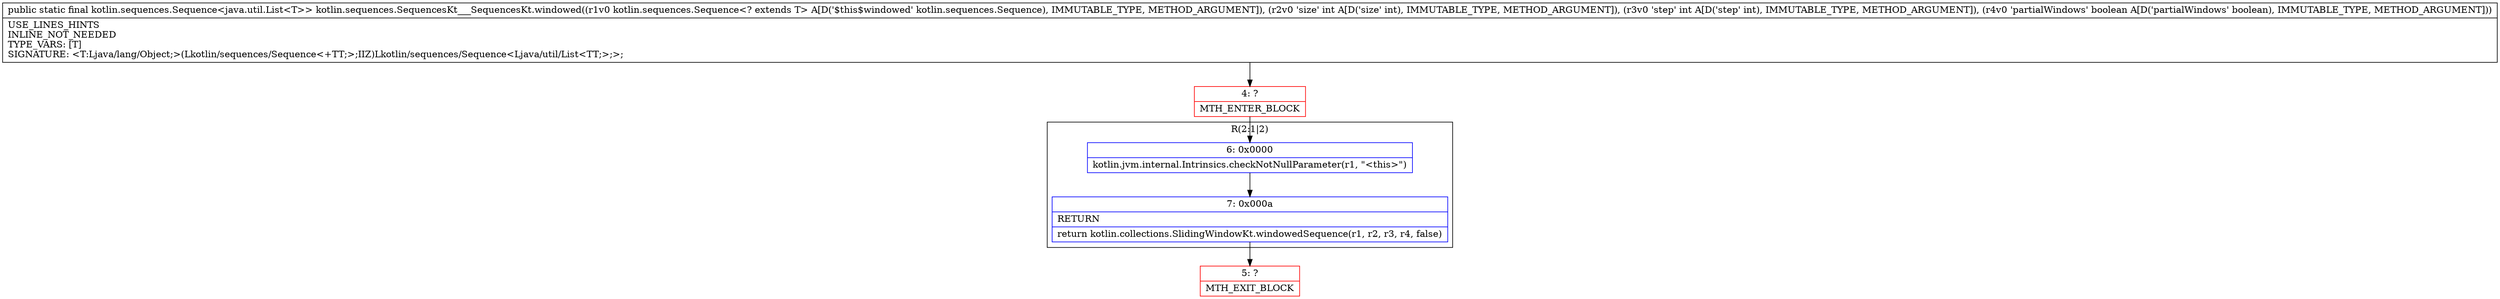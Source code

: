 digraph "CFG forkotlin.sequences.SequencesKt___SequencesKt.windowed(Lkotlin\/sequences\/Sequence;IIZ)Lkotlin\/sequences\/Sequence;" {
subgraph cluster_Region_5577750 {
label = "R(2:1|2)";
node [shape=record,color=blue];
Node_6 [shape=record,label="{6\:\ 0x0000|kotlin.jvm.internal.Intrinsics.checkNotNullParameter(r1, \"\<this\>\")\l}"];
Node_7 [shape=record,label="{7\:\ 0x000a|RETURN\l|return kotlin.collections.SlidingWindowKt.windowedSequence(r1, r2, r3, r4, false)\l}"];
}
Node_4 [shape=record,color=red,label="{4\:\ ?|MTH_ENTER_BLOCK\l}"];
Node_5 [shape=record,color=red,label="{5\:\ ?|MTH_EXIT_BLOCK\l}"];
MethodNode[shape=record,label="{public static final kotlin.sequences.Sequence\<java.util.List\<T\>\> kotlin.sequences.SequencesKt___SequencesKt.windowed((r1v0 kotlin.sequences.Sequence\<? extends T\> A[D('$this$windowed' kotlin.sequences.Sequence), IMMUTABLE_TYPE, METHOD_ARGUMENT]), (r2v0 'size' int A[D('size' int), IMMUTABLE_TYPE, METHOD_ARGUMENT]), (r3v0 'step' int A[D('step' int), IMMUTABLE_TYPE, METHOD_ARGUMENT]), (r4v0 'partialWindows' boolean A[D('partialWindows' boolean), IMMUTABLE_TYPE, METHOD_ARGUMENT]))  | USE_LINES_HINTS\lINLINE_NOT_NEEDED\lTYPE_VARS: [T]\lSIGNATURE: \<T:Ljava\/lang\/Object;\>(Lkotlin\/sequences\/Sequence\<+TT;\>;IIZ)Lkotlin\/sequences\/Sequence\<Ljava\/util\/List\<TT;\>;\>;\l}"];
MethodNode -> Node_4;Node_6 -> Node_7;
Node_7 -> Node_5;
Node_4 -> Node_6;
}

